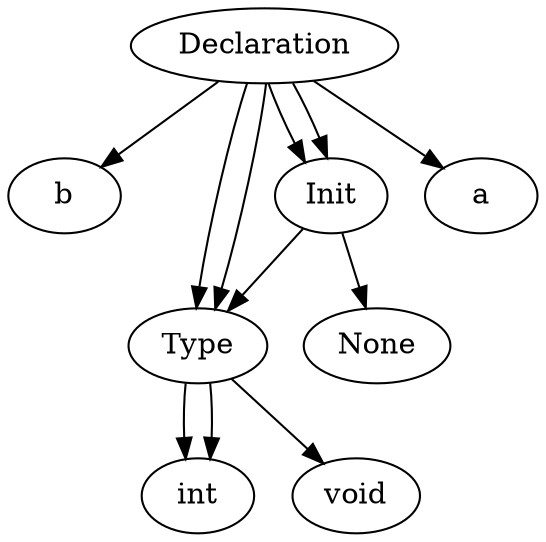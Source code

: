 digraph parse_tree {
Declaration->b,Init,Type;
Init->None;
Type->"int";
Declaration->a,Init,Type;
Init->Type->"int";
Type->"void";
}